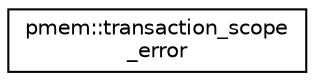 digraph "Graphical Class Hierarchy"
{
  edge [fontname="Helvetica",fontsize="10",labelfontname="Helvetica",labelfontsize="10"];
  node [fontname="Helvetica",fontsize="10",shape=record];
  rankdir="LR";
  Node1 [label="pmem::transaction_scope\l_error",height=0.2,width=0.4,color="black", fillcolor="white", style="filled",URL="$classpmem_1_1transaction__scope__error.html",tooltip="Custom transaction error class. "];
}
